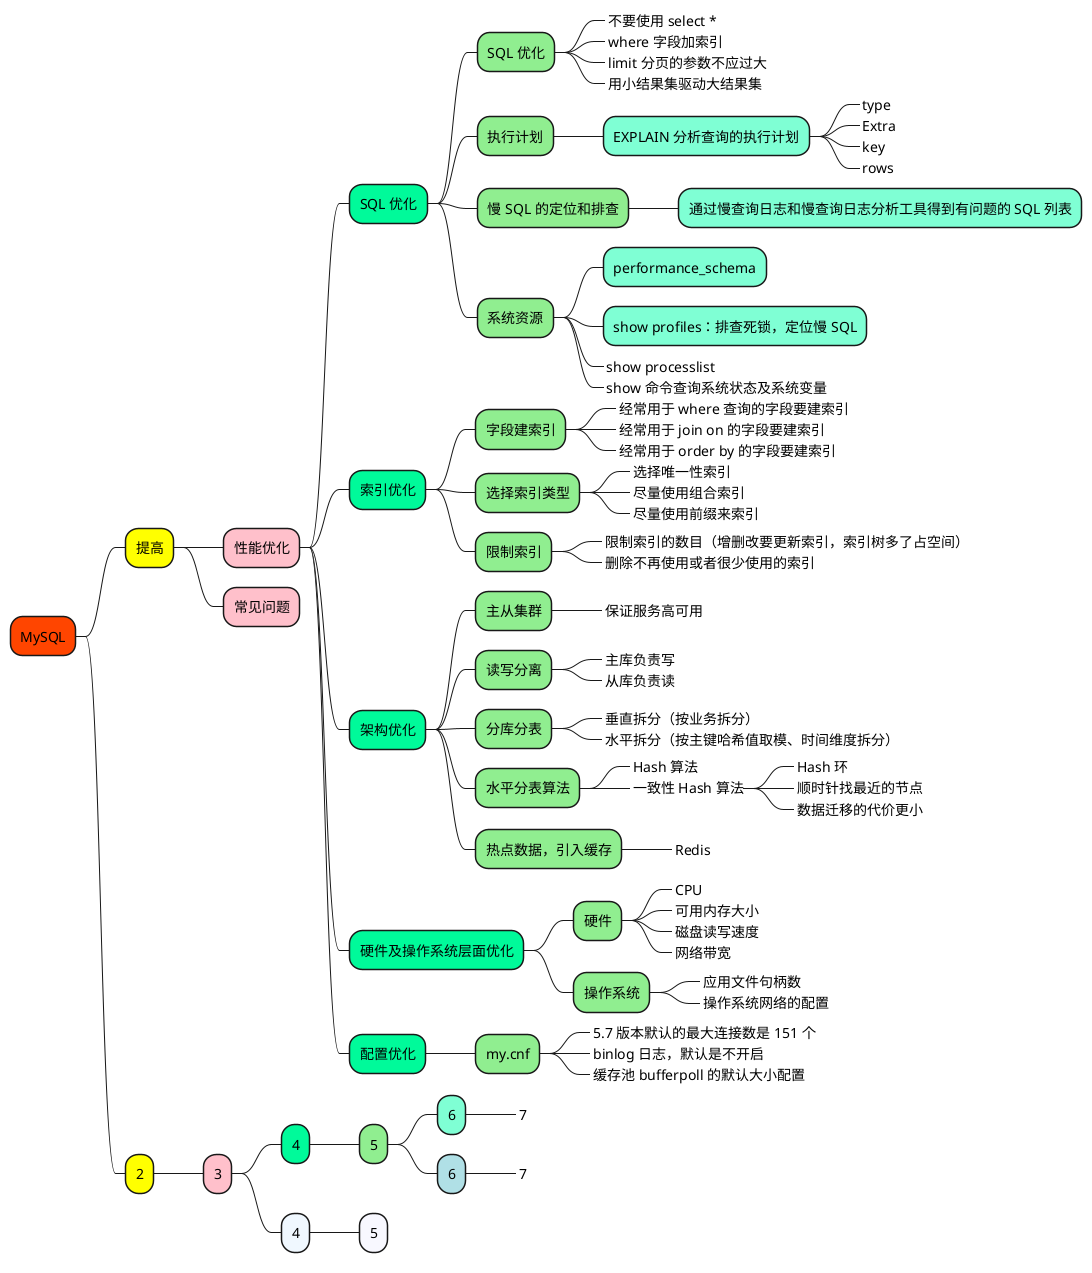 @startmindmap

+[#OrangeRed] MySQL

++[#yellow] 提高

+++[#Pink] 性能优化

++++[#MediumSpringGreen] SQL 优化
+++++[#LightGreen] SQL 优化
++++++[#LightBlue]_ 不要使用 select *
++++++[#LightBlue]_ where 字段加索引
++++++[#LightBlue]_ limit 分页的参数不应过大
++++++[#LightBlue]_ 用小结果集驱动大结果集

+++++[#LightGreen] 执行计划
++++++[#Aquamarine] EXPLAIN 分析查询的执行计划
+++++++[#Aquamarine]_ type
+++++++[#Aquamarine]_ Extra
+++++++[#Aquamarine]_ key
+++++++[#Aquamarine]_ rows

+++++[#LightGreen] 慢 SQL 的定位和排查
++++++[#Aquamarine] 通过慢查询日志和慢查询日志分析工具得到有问题的 SQL 列表

+++++[#LightGreen] 系统资源
++++++[#Aquamarine] performance_schema
++++++[#Aquamarine] show profiles：排查死锁，定位慢 SQL
++++++[#Aquamarine]_ show processlist
++++++[#Aquamarine]_ show 命令查询系统状态及系统变量


++++[#MediumSpringGreen] 索引优化

+++++[#LightGreen] 字段建索引
++++++[#Aquamarine]_ 经常用于 where 查询的字段要建索引
++++++[#Aquamarine]_ 经常用于 join on 的字段要建索引
++++++[#Aquamarine]_ 经常用于 order by 的字段要建索引

+++++[#LightGreen] 选择索引类型
++++++[#Aquamarine]_ 选择唯一性索引
++++++[#Aquamarine]_ 尽量使用组合索引
++++++[#Aquamarine]_ 尽量使用前缀来索引

+++++[#LightGreen] 限制索引
++++++[#Aquamarine]_ 限制索引的数目（增删改要更新索引，索引树多了占空间）
++++++[#Aquamarine]_ 删除不再使用或者很少使用的索引


++++[#MediumSpringGreen] 架构优化

+++++[#LightGreen] 主从集群
++++++[#Aquamarine]_ 保证服务高可用

+++++[#LightGreen] 读写分离
++++++[#Aquamarine]_ 主库负责写
++++++[#Aquamarine]_ 从库负责读

+++++[#LightGreen] 分库分表
++++++[#Aquamarine]_ 垂直拆分（按业务拆分）
++++++[#Aquamarine]_ 水平拆分（按主键哈希值取模、时间维度拆分）
+++++[#LightGreen] 水平分表算法
++++++[#Aquamarine]_ Hash 算法
++++++[#Aquamarine]_ 一致性 Hash 算法
+++++++[#Aquamarine]_ Hash 环
+++++++[#Aquamarine]_ 顺时针找最近的节点
+++++++[#Aquamarine]_ 数据迁移的代价更小

+++++[#LightGreen] 热点数据，引入缓存
++++++[#Aquamarine]_ Redis


++++[#MediumSpringGreen] 硬件及操作系统层面优化

+++++[#LightGreen] 硬件
++++++[#Aquamarine]_ CPU
++++++[#Aquamarine]_ 可用内存大小
++++++[#Aquamarine]_ 磁盘读写速度
++++++[#Aquamarine]_ 网络带宽
+++++[#LightGreen] 操作系统
++++++[#Aquamarine]_ 应用文件句柄数
++++++[#Aquamarine]_ 操作系统网络的配置


++++[#MediumSpringGreen] 配置优化

+++++[#LightGreen] my.cnf
++++++[#Aquamarine]_ 5.7 版本默认的最大连接数是 151 个
++++++[#Aquamarine]_ binlog 日志，默认是不开启
++++++[#Aquamarine]_ 缓存池 bufferpoll 的默认大小配置



+++[#Pink] 常见问题


++[#yellow] 2

+++[#Pink] 3

++++[#MediumSpringGreen] 4
+++++[#LightGreen] 5
++++++[#Aquamarine] 6
+++++++[#Aquamarine]_ 7
++++++[#PowderBlue] 6
+++++++[#PowderBlue]_ 7
++++[#AliceBlue] 4
+++++[#GhostWhite] 5



@endmindmap